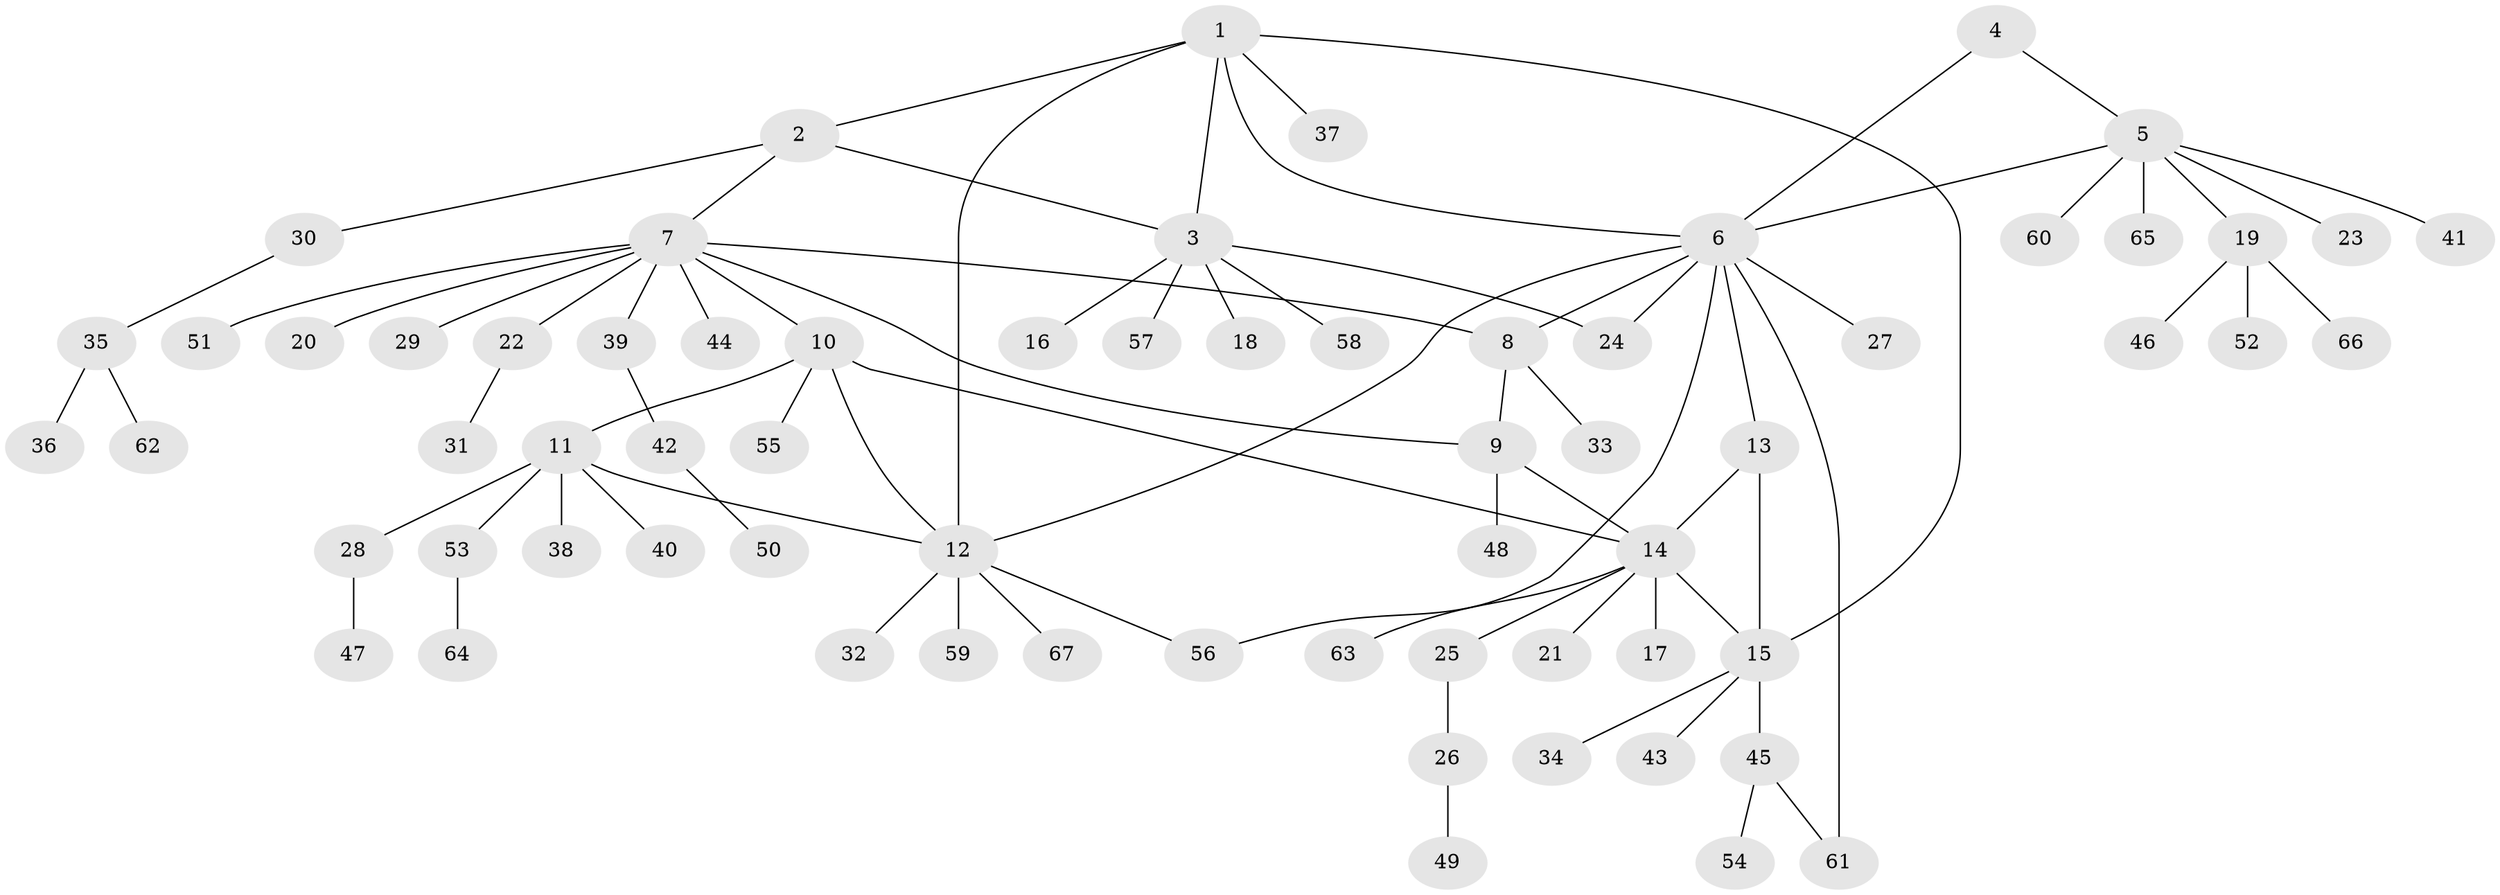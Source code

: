// coarse degree distribution, {5: 0.06, 4: 0.02, 7: 0.04, 6: 0.02, 9: 0.04, 12: 0.02, 3: 0.06, 1: 0.64, 2: 0.1}
// Generated by graph-tools (version 1.1) at 2025/42/03/06/25 10:42:13]
// undirected, 67 vertices, 80 edges
graph export_dot {
graph [start="1"]
  node [color=gray90,style=filled];
  1;
  2;
  3;
  4;
  5;
  6;
  7;
  8;
  9;
  10;
  11;
  12;
  13;
  14;
  15;
  16;
  17;
  18;
  19;
  20;
  21;
  22;
  23;
  24;
  25;
  26;
  27;
  28;
  29;
  30;
  31;
  32;
  33;
  34;
  35;
  36;
  37;
  38;
  39;
  40;
  41;
  42;
  43;
  44;
  45;
  46;
  47;
  48;
  49;
  50;
  51;
  52;
  53;
  54;
  55;
  56;
  57;
  58;
  59;
  60;
  61;
  62;
  63;
  64;
  65;
  66;
  67;
  1 -- 2;
  1 -- 3;
  1 -- 6;
  1 -- 12;
  1 -- 15;
  1 -- 37;
  2 -- 3;
  2 -- 7;
  2 -- 30;
  3 -- 16;
  3 -- 18;
  3 -- 24;
  3 -- 57;
  3 -- 58;
  4 -- 5;
  4 -- 6;
  5 -- 6;
  5 -- 19;
  5 -- 23;
  5 -- 41;
  5 -- 60;
  5 -- 65;
  6 -- 8;
  6 -- 12;
  6 -- 13;
  6 -- 24;
  6 -- 27;
  6 -- 56;
  6 -- 61;
  7 -- 8;
  7 -- 9;
  7 -- 10;
  7 -- 20;
  7 -- 22;
  7 -- 29;
  7 -- 39;
  7 -- 44;
  7 -- 51;
  8 -- 9;
  8 -- 33;
  9 -- 14;
  9 -- 48;
  10 -- 11;
  10 -- 12;
  10 -- 14;
  10 -- 55;
  11 -- 12;
  11 -- 28;
  11 -- 38;
  11 -- 40;
  11 -- 53;
  12 -- 32;
  12 -- 56;
  12 -- 59;
  12 -- 67;
  13 -- 14;
  13 -- 15;
  14 -- 15;
  14 -- 17;
  14 -- 21;
  14 -- 25;
  14 -- 63;
  15 -- 34;
  15 -- 43;
  15 -- 45;
  19 -- 46;
  19 -- 52;
  19 -- 66;
  22 -- 31;
  25 -- 26;
  26 -- 49;
  28 -- 47;
  30 -- 35;
  35 -- 36;
  35 -- 62;
  39 -- 42;
  42 -- 50;
  45 -- 54;
  45 -- 61;
  53 -- 64;
}

